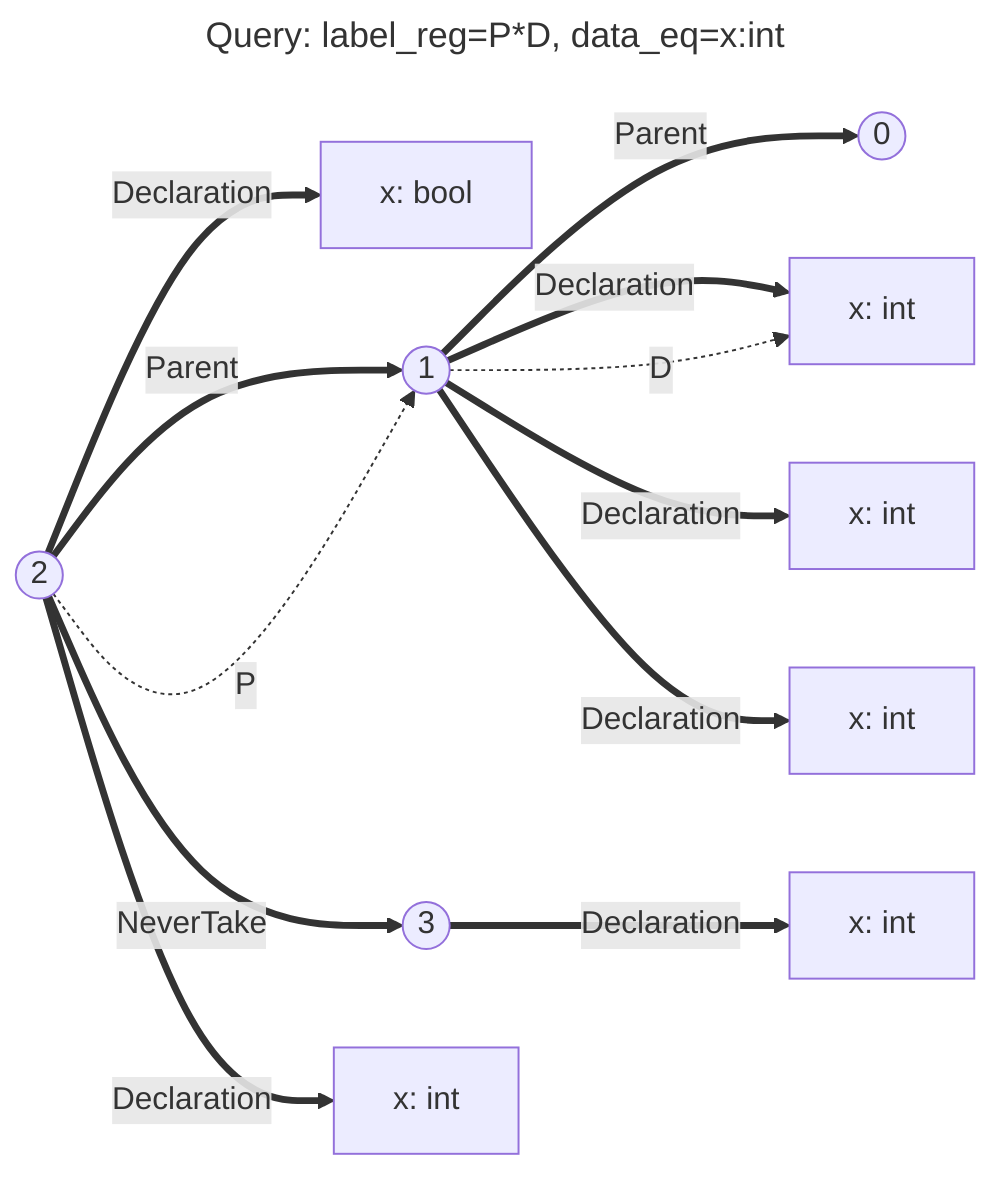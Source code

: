 ---
title: "Query: label_reg=P*D, data_eq=x:int"
---
flowchart LR
	scope_0(("0"))
	scope_4(("4"))
	scope_2(("2"))
	scope_8(("8"))
	scope_3(("3"))
	scope_1(("1"))
	scope_9(("9"))
	scope_7(("7"))
	scope_5(("5"))
	scope_6(("6"))
	scope_0(("0"))
	scope_4["x: int"]
	scope_2(("2"))
	scope_8["x: bool"]
	scope_3(("3"))
	scope_1(("1"))
	scope_9["x: int"]
	scope_7["x: int"]
	scope_5["x: int"]
	scope_6["x: int"]
scope_2 ==>|"Parent"| scope_1
scope_2 ==>|"NeverTake"| scope_3
scope_2 ==>|"Declaration"| scope_7
scope_2 ==>|"Declaration"| scope_8
scope_3 ==>|"Declaration"| scope_9
scope_1 ==>|"Parent"| scope_0
scope_1 ==>|"Declaration"| scope_4
scope_1 ==>|"Declaration"| scope_5
scope_1 ==>|"Declaration"| scope_6

scope_1 -.D.-> scope_4
scope_2 -.P.-> scope_1